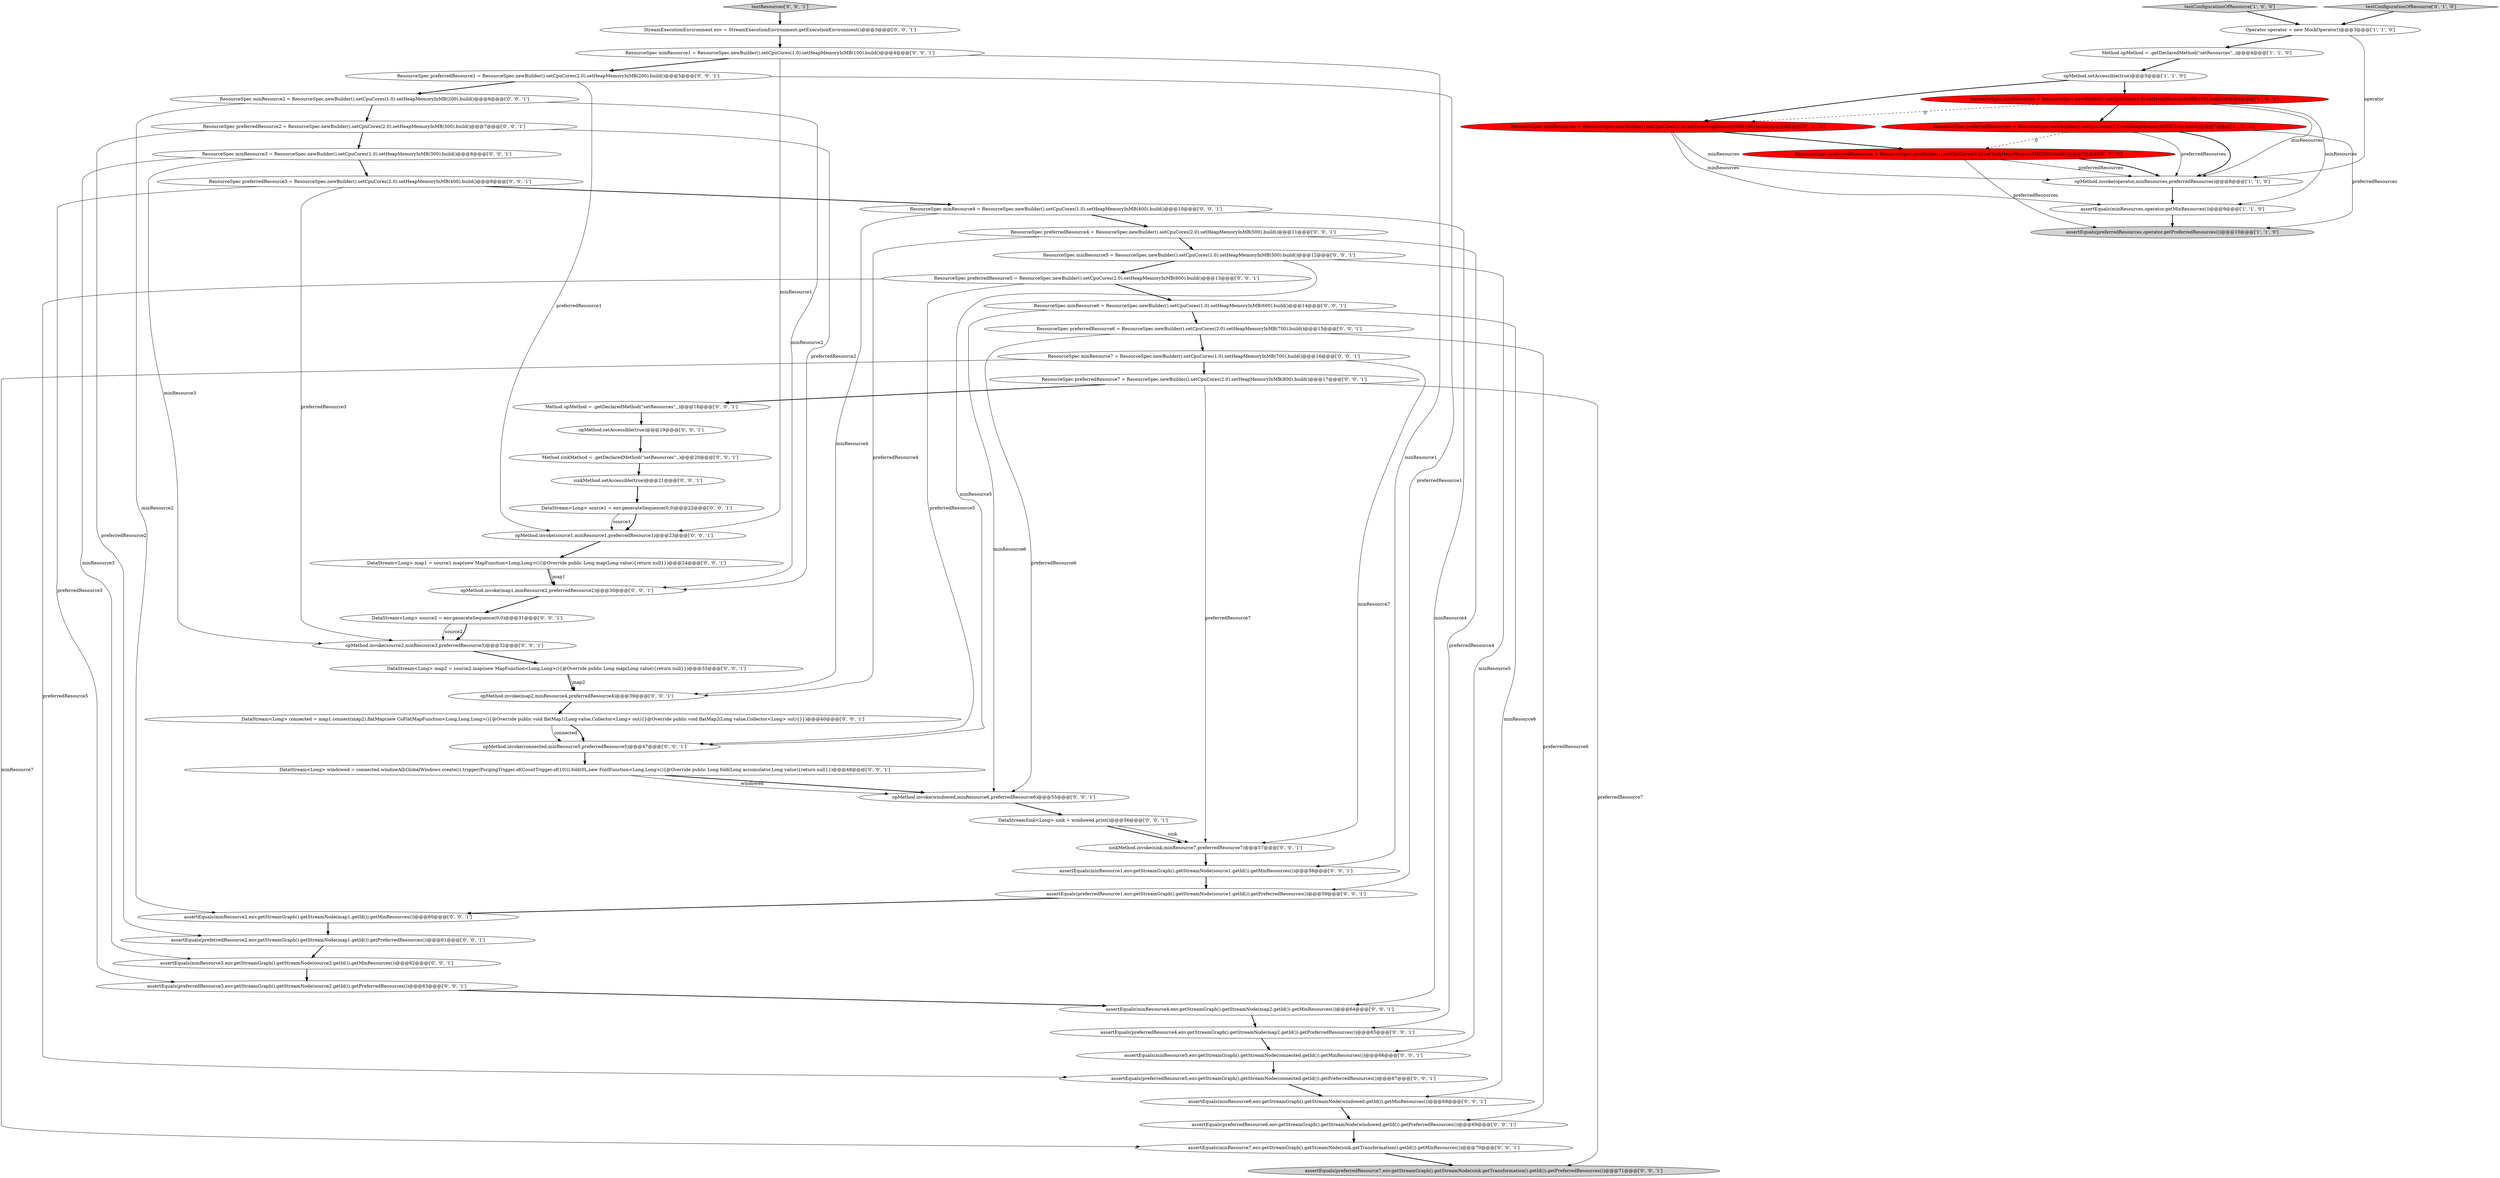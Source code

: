 digraph {
32 [style = filled, label = "DataStream<Long> map1 = source1.map(new MapFunction<Long,Long>(){@Override public Long map(Long value){return null}})@@@24@@@['0', '0', '1']", fillcolor = white, shape = ellipse image = "AAA0AAABBB3BBB"];
1 [style = filled, label = "Method opMethod = .getDeclaredMethod(\"setResources\",,)@@@4@@@['1', '1', '0']", fillcolor = white, shape = ellipse image = "AAA0AAABBB1BBB"];
39 [style = filled, label = "ResourceSpec minResource3 = ResourceSpec.newBuilder().setCpuCores(1.0).setHeapMemoryInMB(300).build()@@@8@@@['0', '0', '1']", fillcolor = white, shape = ellipse image = "AAA0AAABBB3BBB"];
2 [style = filled, label = "ResourceSpec minResources = ResourceSpec.newBuilder().setCpuCores(1.0).setHeapMemoryInMB(100).build()@@@6@@@['1', '0', '0']", fillcolor = red, shape = ellipse image = "AAA1AAABBB1BBB"];
6 [style = filled, label = "assertEquals(preferredResources,operator.getPreferredResources())@@@10@@@['1', '1', '0']", fillcolor = lightgray, shape = ellipse image = "AAA0AAABBB1BBB"];
33 [style = filled, label = "ResourceSpec preferredResource3 = ResourceSpec.newBuilder().setCpuCores(2.0).setHeapMemoryInMB(400).build()@@@9@@@['0', '0', '1']", fillcolor = white, shape = ellipse image = "AAA0AAABBB3BBB"];
44 [style = filled, label = "DataStream<Long> connected = map1.connect(map2).flatMap(new CoFlatMapFunction<Long,Long,Long>(){@Override public void flatMap1(Long value,Collector<Long> out){}@Override public void flatMap2(Long value,Collector<Long> out){}})@@@40@@@['0', '0', '1']", fillcolor = white, shape = ellipse image = "AAA0AAABBB3BBB"];
24 [style = filled, label = "assertEquals(minResource1,env.getStreamGraph().getStreamNode(source1.getId()).getMinResources())@@@58@@@['0', '0', '1']", fillcolor = white, shape = ellipse image = "AAA0AAABBB3BBB"];
23 [style = filled, label = "opMethod.invoke(map2,minResource4,preferredResource4)@@@39@@@['0', '0', '1']", fillcolor = white, shape = ellipse image = "AAA0AAABBB3BBB"];
53 [style = filled, label = "Method opMethod = .getDeclaredMethod(\"setResources\",,)@@@18@@@['0', '0', '1']", fillcolor = white, shape = ellipse image = "AAA0AAABBB3BBB"];
46 [style = filled, label = "opMethod.invoke(connected,minResource5,preferredResource5)@@@47@@@['0', '0', '1']", fillcolor = white, shape = ellipse image = "AAA0AAABBB3BBB"];
43 [style = filled, label = "assertEquals(minResource7,env.getStreamGraph().getStreamNode(sink.getTransformation().getId()).getMinResources())@@@70@@@['0', '0', '1']", fillcolor = white, shape = ellipse image = "AAA0AAABBB3BBB"];
26 [style = filled, label = "ResourceSpec preferredResource4 = ResourceSpec.newBuilder().setCpuCores(2.0).setHeapMemoryInMB(500).build()@@@11@@@['0', '0', '1']", fillcolor = white, shape = ellipse image = "AAA0AAABBB3BBB"];
38 [style = filled, label = "assertEquals(minResource6,env.getStreamGraph().getStreamNode(windowed.getId()).getMinResources())@@@68@@@['0', '0', '1']", fillcolor = white, shape = ellipse image = "AAA0AAABBB3BBB"];
11 [style = filled, label = "ResourceSpec preferredResources = ResourceSpec.newBuilder().setCpuCores(2.0).setTaskHeapMemoryMB(200).build()@@@7@@@['0', '1', '0']", fillcolor = red, shape = ellipse image = "AAA1AAABBB2BBB"];
18 [style = filled, label = "testResources['0', '0', '1']", fillcolor = lightgray, shape = diamond image = "AAA0AAABBB3BBB"];
25 [style = filled, label = "ResourceSpec preferredResource1 = ResourceSpec.newBuilder().setCpuCores(2.0).setHeapMemoryInMB(200).build()@@@5@@@['0', '0', '1']", fillcolor = white, shape = ellipse image = "AAA0AAABBB3BBB"];
3 [style = filled, label = "testConfigurationOfResource['1', '0', '0']", fillcolor = lightgray, shape = diamond image = "AAA0AAABBB1BBB"];
29 [style = filled, label = "opMethod.invoke(source1,minResource1,preferredResource1)@@@23@@@['0', '0', '1']", fillcolor = white, shape = ellipse image = "AAA0AAABBB3BBB"];
48 [style = filled, label = "ResourceSpec minResource5 = ResourceSpec.newBuilder().setCpuCores(1.0).setHeapMemoryInMB(500).build()@@@12@@@['0', '0', '1']", fillcolor = white, shape = ellipse image = "AAA0AAABBB3BBB"];
0 [style = filled, label = "Operator operator = new MockOperator()@@@3@@@['1', '1', '0']", fillcolor = white, shape = ellipse image = "AAA0AAABBB1BBB"];
13 [style = filled, label = "ResourceSpec preferredResource2 = ResourceSpec.newBuilder().setCpuCores(2.0).setHeapMemoryInMB(300).build()@@@7@@@['0', '0', '1']", fillcolor = white, shape = ellipse image = "AAA0AAABBB3BBB"];
28 [style = filled, label = "ResourceSpec preferredResource7 = ResourceSpec.newBuilder().setCpuCores(2.0).setHeapMemoryInMB(800).build()@@@17@@@['0', '0', '1']", fillcolor = white, shape = ellipse image = "AAA0AAABBB3BBB"];
37 [style = filled, label = "assertEquals(preferredResource4,env.getStreamGraph().getStreamNode(map2.getId()).getPreferredResources())@@@65@@@['0', '0', '1']", fillcolor = white, shape = ellipse image = "AAA0AAABBB3BBB"];
17 [style = filled, label = "StreamExecutionEnvironment env = StreamExecutionEnvironment.getExecutionEnvironment()@@@3@@@['0', '0', '1']", fillcolor = white, shape = ellipse image = "AAA0AAABBB3BBB"];
55 [style = filled, label = "Method sinkMethod = .getDeclaredMethod(\"setResources\",,)@@@20@@@['0', '0', '1']", fillcolor = white, shape = ellipse image = "AAA0AAABBB3BBB"];
59 [style = filled, label = "ResourceSpec minResource1 = ResourceSpec.newBuilder().setCpuCores(1.0).setHeapMemoryInMB(100).build()@@@4@@@['0', '0', '1']", fillcolor = white, shape = ellipse image = "AAA0AAABBB3BBB"];
49 [style = filled, label = "DataStream<Long> source2 = env.generateSequence(0,0)@@@31@@@['0', '0', '1']", fillcolor = white, shape = ellipse image = "AAA0AAABBB3BBB"];
14 [style = filled, label = "assertEquals(preferredResource7,env.getStreamGraph().getStreamNode(sink.getTransformation().getId()).getPreferredResources())@@@71@@@['0', '0', '1']", fillcolor = lightgray, shape = ellipse image = "AAA0AAABBB3BBB"];
27 [style = filled, label = "DataStream<Long> windowed = connected.windowAll(GlobalWindows.create()).trigger(PurgingTrigger.of(CountTrigger.of(10))).fold(0L,new FoldFunction<Long,Long>(){@Override public Long fold(Long accumulator,Long value){return null}})@@@48@@@['0', '0', '1']", fillcolor = white, shape = ellipse image = "AAA0AAABBB3BBB"];
56 [style = filled, label = "assertEquals(minResource2,env.getStreamGraph().getStreamNode(map1.getId()).getMinResources())@@@60@@@['0', '0', '1']", fillcolor = white, shape = ellipse image = "AAA0AAABBB3BBB"];
4 [style = filled, label = "opMethod.setAccessible(true)@@@5@@@['1', '1', '0']", fillcolor = white, shape = ellipse image = "AAA0AAABBB1BBB"];
21 [style = filled, label = "assertEquals(minResource5,env.getStreamGraph().getStreamNode(connected.getId()).getMinResources())@@@66@@@['0', '0', '1']", fillcolor = white, shape = ellipse image = "AAA0AAABBB3BBB"];
22 [style = filled, label = "ResourceSpec minResource6 = ResourceSpec.newBuilder().setCpuCores(1.0).setHeapMemoryInMB(600).build()@@@14@@@['0', '0', '1']", fillcolor = white, shape = ellipse image = "AAA0AAABBB3BBB"];
41 [style = filled, label = "sinkMethod.invoke(sink,minResource7,preferredResource7)@@@57@@@['0', '0', '1']", fillcolor = white, shape = ellipse image = "AAA0AAABBB3BBB"];
40 [style = filled, label = "assertEquals(minResource3,env.getStreamGraph().getStreamNode(source2.getId()).getMinResources())@@@62@@@['0', '0', '1']", fillcolor = white, shape = ellipse image = "AAA0AAABBB3BBB"];
45 [style = filled, label = "opMethod.invoke(source2,minResource3,preferredResource3)@@@32@@@['0', '0', '1']", fillcolor = white, shape = ellipse image = "AAA0AAABBB3BBB"];
52 [style = filled, label = "assertEquals(preferredResource3,env.getStreamGraph().getStreamNode(source2.getId()).getPreferredResources())@@@63@@@['0', '0', '1']", fillcolor = white, shape = ellipse image = "AAA0AAABBB3BBB"];
30 [style = filled, label = "ResourceSpec preferredResource5 = ResourceSpec.newBuilder().setCpuCores(2.0).setHeapMemoryInMB(600).build()@@@13@@@['0', '0', '1']", fillcolor = white, shape = ellipse image = "AAA0AAABBB3BBB"];
34 [style = filled, label = "assertEquals(preferredResource1,env.getStreamGraph().getStreamNode(source1.getId()).getPreferredResources())@@@59@@@['0', '0', '1']", fillcolor = white, shape = ellipse image = "AAA0AAABBB3BBB"];
5 [style = filled, label = "opMethod.invoke(operator,minResources,preferredResources)@@@8@@@['1', '1', '0']", fillcolor = white, shape = ellipse image = "AAA0AAABBB1BBB"];
7 [style = filled, label = "assertEquals(minResources,operator.getMinResources())@@@9@@@['1', '1', '0']", fillcolor = white, shape = ellipse image = "AAA0AAABBB1BBB"];
58 [style = filled, label = "assertEquals(minResource4,env.getStreamGraph().getStreamNode(map2.getId()).getMinResources())@@@64@@@['0', '0', '1']", fillcolor = white, shape = ellipse image = "AAA0AAABBB3BBB"];
16 [style = filled, label = "opMethod.setAccessible(true)@@@19@@@['0', '0', '1']", fillcolor = white, shape = ellipse image = "AAA0AAABBB3BBB"];
57 [style = filled, label = "ResourceSpec minResource7 = ResourceSpec.newBuilder().setCpuCores(1.0).setHeapMemoryInMB(700).build()@@@16@@@['0', '0', '1']", fillcolor = white, shape = ellipse image = "AAA0AAABBB3BBB"];
42 [style = filled, label = "DataStream<Long> source1 = env.generateSequence(0,0)@@@22@@@['0', '0', '1']", fillcolor = white, shape = ellipse image = "AAA0AAABBB3BBB"];
50 [style = filled, label = "DataStreamSink<Long> sink = windowed.print()@@@56@@@['0', '0', '1']", fillcolor = white, shape = ellipse image = "AAA0AAABBB3BBB"];
9 [style = filled, label = "testConfigurationOfResource['0', '1', '0']", fillcolor = lightgray, shape = diamond image = "AAA0AAABBB2BBB"];
36 [style = filled, label = "ResourceSpec minResource4 = ResourceSpec.newBuilder().setCpuCores(1.0).setHeapMemoryInMB(400).build()@@@10@@@['0', '0', '1']", fillcolor = white, shape = ellipse image = "AAA0AAABBB3BBB"];
12 [style = filled, label = "opMethod.invoke(map1,minResource2,preferredResource2)@@@30@@@['0', '0', '1']", fillcolor = white, shape = ellipse image = "AAA0AAABBB3BBB"];
10 [style = filled, label = "ResourceSpec minResources = ResourceSpec.newBuilder().setCpuCores(1.0).setTaskHeapMemoryMB(100).build()@@@6@@@['0', '1', '0']", fillcolor = red, shape = ellipse image = "AAA1AAABBB2BBB"];
35 [style = filled, label = "ResourceSpec minResource2 = ResourceSpec.newBuilder().setCpuCores(1.0).setHeapMemoryInMB(200).build()@@@6@@@['0', '0', '1']", fillcolor = white, shape = ellipse image = "AAA0AAABBB3BBB"];
19 [style = filled, label = "ResourceSpec preferredResource6 = ResourceSpec.newBuilder().setCpuCores(2.0).setHeapMemoryInMB(700).build()@@@15@@@['0', '0', '1']", fillcolor = white, shape = ellipse image = "AAA0AAABBB3BBB"];
20 [style = filled, label = "assertEquals(preferredResource2,env.getStreamGraph().getStreamNode(map1.getId()).getPreferredResources())@@@61@@@['0', '0', '1']", fillcolor = white, shape = ellipse image = "AAA0AAABBB3BBB"];
15 [style = filled, label = "assertEquals(preferredResource6,env.getStreamGraph().getStreamNode(windowed.getId()).getPreferredResources())@@@69@@@['0', '0', '1']", fillcolor = white, shape = ellipse image = "AAA0AAABBB3BBB"];
8 [style = filled, label = "ResourceSpec preferredResources = ResourceSpec.newBuilder().setCpuCores(2.0).setHeapMemoryInMB(200).build()@@@7@@@['1', '0', '0']", fillcolor = red, shape = ellipse image = "AAA1AAABBB1BBB"];
51 [style = filled, label = "opMethod.invoke(windowed,minResource6,preferredResource6)@@@55@@@['0', '0', '1']", fillcolor = white, shape = ellipse image = "AAA0AAABBB3BBB"];
31 [style = filled, label = "sinkMethod.setAccessible(true)@@@21@@@['0', '0', '1']", fillcolor = white, shape = ellipse image = "AAA0AAABBB3BBB"];
54 [style = filled, label = "DataStream<Long> map2 = source2.map(new MapFunction<Long,Long>(){@Override public Long map(Long value){return null}})@@@33@@@['0', '0', '1']", fillcolor = white, shape = ellipse image = "AAA0AAABBB3BBB"];
47 [style = filled, label = "assertEquals(preferredResource5,env.getStreamGraph().getStreamNode(connected.getId()).getPreferredResources())@@@67@@@['0', '0', '1']", fillcolor = white, shape = ellipse image = "AAA0AAABBB3BBB"];
11->6 [style = solid, label="preferredResources"];
39->45 [style = solid, label="minResource3"];
16->55 [style = bold, label=""];
32->12 [style = bold, label=""];
36->58 [style = solid, label="minResource4"];
24->34 [style = bold, label=""];
25->35 [style = bold, label=""];
22->51 [style = solid, label="minResource6"];
38->15 [style = bold, label=""];
42->29 [style = bold, label=""];
0->5 [style = solid, label="operator"];
44->46 [style = bold, label=""];
51->50 [style = bold, label=""];
35->56 [style = solid, label="minResource2"];
48->21 [style = solid, label="minResource5"];
42->29 [style = solid, label="source1"];
27->51 [style = bold, label=""];
11->5 [style = solid, label="preferredResources"];
55->31 [style = bold, label=""];
8->11 [style = dashed, label="0"];
59->29 [style = solid, label="minResource1"];
48->46 [style = solid, label="minResource5"];
23->44 [style = bold, label=""];
10->11 [style = bold, label=""];
1->4 [style = bold, label=""];
2->5 [style = solid, label="minResources"];
44->46 [style = solid, label="connected"];
40->52 [style = bold, label=""];
57->41 [style = solid, label="minResource7"];
33->45 [style = solid, label="preferredResource3"];
57->43 [style = solid, label="minResource7"];
49->45 [style = solid, label="source2"];
37->21 [style = bold, label=""];
22->38 [style = solid, label="minResource6"];
4->2 [style = bold, label=""];
25->34 [style = solid, label="preferredResource1"];
3->0 [style = bold, label=""];
52->58 [style = bold, label=""];
27->51 [style = solid, label="windowed"];
19->57 [style = bold, label=""];
26->23 [style = solid, label="preferredResource4"];
8->6 [style = solid, label="preferredResources"];
10->5 [style = solid, label="minResources"];
29->32 [style = bold, label=""];
33->36 [style = bold, label=""];
7->6 [style = bold, label=""];
39->40 [style = solid, label="minResource3"];
32->12 [style = solid, label="map1"];
5->7 [style = bold, label=""];
26->48 [style = bold, label=""];
50->41 [style = bold, label=""];
30->47 [style = solid, label="preferredResource5"];
4->10 [style = bold, label=""];
49->45 [style = bold, label=""];
21->47 [style = bold, label=""];
59->25 [style = bold, label=""];
22->19 [style = bold, label=""];
19->51 [style = solid, label="preferredResource6"];
30->46 [style = solid, label="preferredResource5"];
50->41 [style = solid, label="sink"];
58->37 [style = bold, label=""];
25->29 [style = solid, label="preferredResource1"];
13->39 [style = bold, label=""];
26->37 [style = solid, label="preferredResource4"];
33->52 [style = solid, label="preferredResource3"];
39->33 [style = bold, label=""];
2->10 [style = dashed, label="0"];
34->56 [style = bold, label=""];
12->49 [style = bold, label=""];
31->42 [style = bold, label=""];
11->5 [style = bold, label=""];
19->15 [style = solid, label="preferredResource6"];
43->14 [style = bold, label=""];
0->1 [style = bold, label=""];
8->5 [style = solid, label="preferredResources"];
15->43 [style = bold, label=""];
59->24 [style = solid, label="minResource1"];
48->30 [style = bold, label=""];
54->23 [style = bold, label=""];
54->23 [style = solid, label="map2"];
30->22 [style = bold, label=""];
9->0 [style = bold, label=""];
41->24 [style = bold, label=""];
57->28 [style = bold, label=""];
28->53 [style = bold, label=""];
10->7 [style = solid, label="minResources"];
18->17 [style = bold, label=""];
36->26 [style = bold, label=""];
2->7 [style = solid, label="minResources"];
47->38 [style = bold, label=""];
45->54 [style = bold, label=""];
20->40 [style = bold, label=""];
8->5 [style = bold, label=""];
35->12 [style = solid, label="minResource2"];
36->23 [style = solid, label="minResource4"];
46->27 [style = bold, label=""];
13->20 [style = solid, label="preferredResource2"];
53->16 [style = bold, label=""];
56->20 [style = bold, label=""];
17->59 [style = bold, label=""];
13->12 [style = solid, label="preferredResource2"];
28->14 [style = solid, label="preferredResource7"];
35->13 [style = bold, label=""];
28->41 [style = solid, label="preferredResource7"];
2->8 [style = bold, label=""];
}
